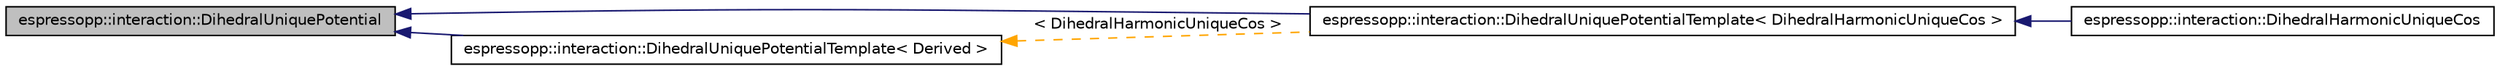 digraph G
{
  edge [fontname="Helvetica",fontsize="10",labelfontname="Helvetica",labelfontsize="10"];
  node [fontname="Helvetica",fontsize="10",shape=record];
  rankdir="LR";
  Node1 [label="espressopp::interaction::DihedralUniquePotential",height=0.2,width=0.4,color="black", fillcolor="grey75", style="filled" fontcolor="black"];
  Node1 -> Node2 [dir="back",color="midnightblue",fontsize="10",style="solid",fontname="Helvetica"];
  Node2 [label="espressopp::interaction::DihedralUniquePotentialTemplate\< DihedralHarmonicUniqueCos \>",height=0.2,width=0.4,color="black", fillcolor="white", style="filled",URL="$classespressopp_1_1interaction_1_1DihedralUniquePotentialTemplate.html"];
  Node2 -> Node3 [dir="back",color="midnightblue",fontsize="10",style="solid",fontname="Helvetica"];
  Node3 [label="espressopp::interaction::DihedralHarmonicUniqueCos",height=0.2,width=0.4,color="black", fillcolor="white", style="filled",URL="$classespressopp_1_1interaction_1_1DihedralHarmonicUniqueCos.html",tooltip="This class provides methods to compute forces and energies of the DihedralHarmonicUniqueCos dihedral ..."];
  Node1 -> Node4 [dir="back",color="midnightblue",fontsize="10",style="solid",fontname="Helvetica"];
  Node4 [label="espressopp::interaction::DihedralUniquePotentialTemplate\< Derived \>",height=0.2,width=0.4,color="black", fillcolor="white", style="filled",URL="$classespressopp_1_1interaction_1_1DihedralUniquePotentialTemplate.html"];
  Node4 -> Node2 [dir="back",color="orange",fontsize="10",style="dashed",label=" \< DihedralHarmonicUniqueCos \>" ,fontname="Helvetica"];
}
